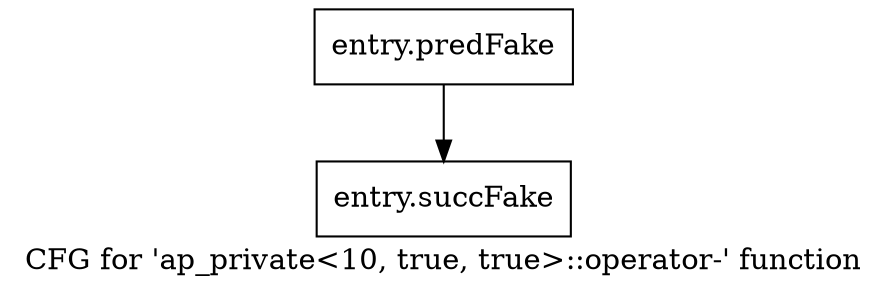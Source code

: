 digraph "CFG for 'ap_private\<10, true, true\>::operator-' function" {
	label="CFG for 'ap_private\<10, true, true\>::operator-' function";

	Node0x3c3b6e0 [shape=record,filename="",linenumber="",label="{entry.predFake}"];
	Node0x3c3b6e0 -> Node0x3e9e060[ callList="" memoryops="" filename="/tools/Xilinx/Vitis_HLS/2022.1/include/etc/ap_private.h" execusionnum="0"];
	Node0x3e9e060 [shape=record,filename="/tools/Xilinx/Vitis_HLS/2022.1/include/etc/ap_private.h",linenumber="1856",label="{entry.succFake}"];
}
